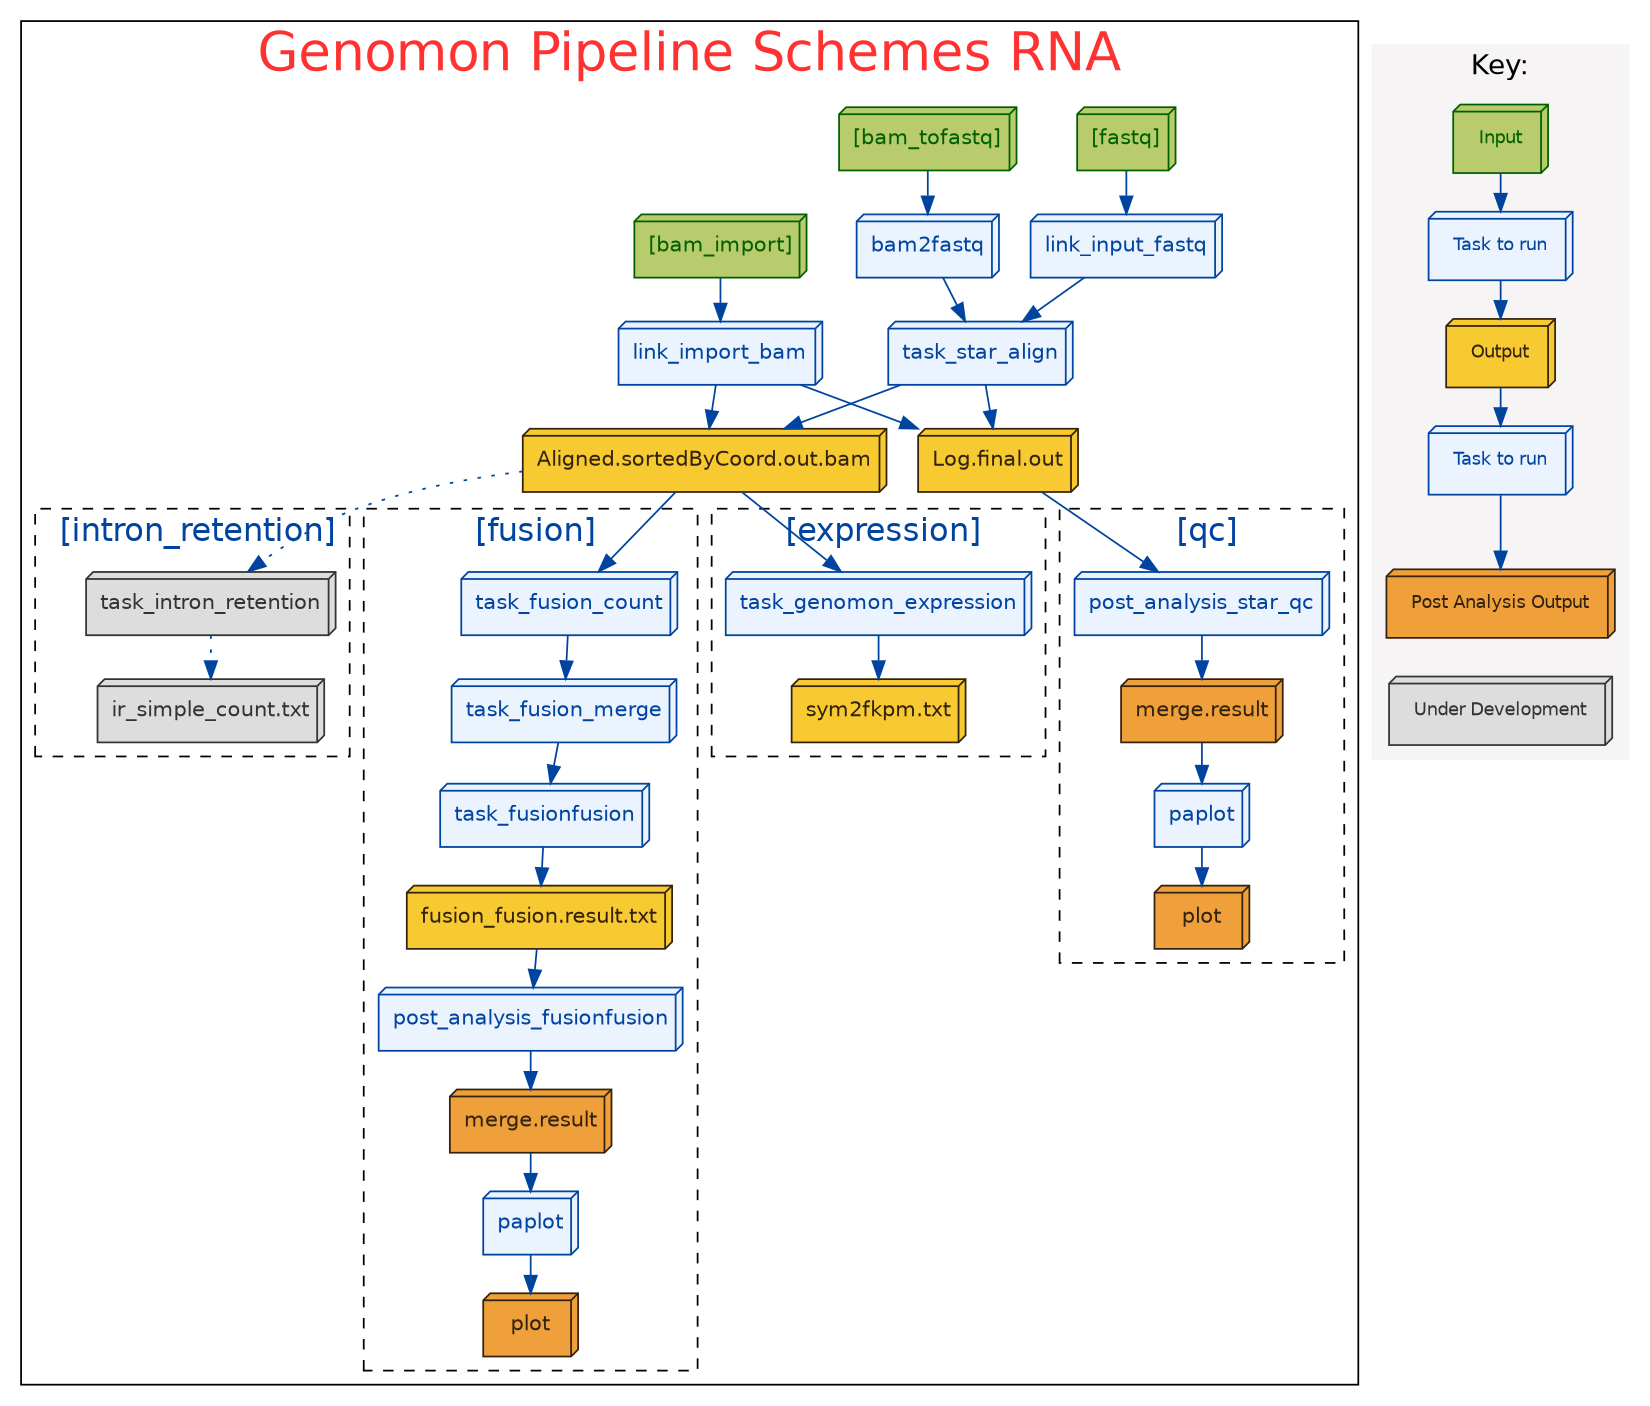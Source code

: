 digraph "Genomon Pipeline Schemes RNA"
{
	size = "11";
	splines = true;
	fontsize = "30";
	ranksep = 0.3;
	node[fontname = "helvetica", fontsize="12"];
	graph[clusterrank = "local"];
	
	subgraph clustertasks
	{
		rank="min";
		fontname = "helvetica"
		fontcolor = "#FF3232";
		label = "Genomon Pipeline Schemes RNA";

		#### task
		# input
		tsk_input_bam2fastq     [color="#006000", fillcolor="#B8CC6E", fontcolor="#006000", shape=box3d, style=filled, label="[bam_tofastq]"];
		tsk_input_fastq         [color="#006000", fillcolor="#B8CC6E", fontcolor="#006000", shape=box3d, style=filled, label="[fastq]"];
		tsk_input_bamimport     [color="#006000", fillcolor="#B8CC6E", fontcolor="#006000", shape=box3d, style=filled, label="[bam_import]"];

		# stage
		tsk_bam2fastq           [color="#0044A0", fillcolor="#EBF3FF", fontcolor="#0044A0", shape=box3d, style=filled, label="bam2fastq"];
		tsk_link_import_bam     [color="#0044A0", fillcolor="#EBF3FF", fontcolor="#0044A0", shape=box3d, style=filled, label="link_import_bam"];
		tsk_link_input_fastq    [color="#0044A0", fillcolor="#EBF3FF", fontcolor="#0044A0", shape=box3d, style=filled, label="link_input_fastq"];
		tsk_star                [color="#0044A0", fillcolor="#EBF3FF", fontcolor="#0044A0", shape=box3d, style=filled, label="task_star_align"];

		# output
		out_star                [color="#33220D", fillcolor="#F8CA31", fontcolor="#33220D", shape=box3d, style=filled, label="Aligned.sortedByCoord.out.bam"];
		out_starqc              [color="#33220D", fillcolor="#F8CA31", fontcolor="#33220D", shape=box3d, style=filled, label="Log.final.out"];

		#### link
		# input
		tsk_input_bam2fastq -> tsk_bam2fastq[color="#0044A0"];
		tsk_input_fastq -> tsk_link_input_fastq[color="#0044A0"];
		tsk_input_bamimport -> tsk_link_import_bam[color="#0044A0"];

		# stage
		tsk_bam2fastq -> tsk_star[color="#0044A0"];
		tsk_link_input_fastq -> tsk_star[color="#0044A0"];

		tsk_star -> out_star[color="#0044A0"];
		tsk_star -> out_starqc[color="#0044A0"];
		tsk_link_import_bam -> out_star[color="#0044A0"];
		tsk_link_import_bam -> out_starqc[color="#0044A0"];

		out_star -> tsk_f_count[color="#0044A0"];
		out_star -> tsk_e_expression[color="#0044A0"];
		out_starqc -> tsk_q_pa[color="#0044A0"];

		out_star -> tsk_i_retention[color="#0044A0", style="dotted"];
		
		subgraph clustertasks_fusion
		{
			#rank="min";
			fontname = "helvetica";
			fontcolor = "#0044A0";
			fontsize = "18";
			label = " [fusion]";
			style = dashed;

			#### task
			tsk_f_count         [color="#0044A0", fillcolor="#EBF3FF", fontcolor="#0044A0", shape=box3d, style=filled, label="task_fusion_count"];
			tsk_f_merge         [color="#0044A0", fillcolor="#EBF3FF", fontcolor="#0044A0", shape=box3d, style=filled, label="task_fusion_merge"];
			tsk_f_fusion        [color="#0044A0", fillcolor="#EBF3FF", fontcolor="#0044A0", shape=box3d, style=filled, label="task_fusionfusion"];
			tsk_f_pa            [color="#0044A0", fillcolor="#EBF3FF", fontcolor="#0044A0", shape=box3d, style=filled, label="post_analysis_fusionfusion"];
			tsk_f_paplot        [color="#0044A0", fillcolor="#EBF3FF", fontcolor="#0044A0", shape=box3d, style=filled, label="paplot"];
			
			# output
			out_f_result        [color="#33220D", fillcolor="#F8CA31", fontcolor="#33220D", shape=box3d, style=filled, label="fusion_fusion.result.txt"];
			out_f_pa            [color="#33220D", fillcolor="#EFA03B", fontcolor="#33220D", shape=box3d, style=filled, label="merge.result"];
			out_f_paplot        [color="#33220D", fillcolor="#EFA03B", fontcolor="#33220D", shape=box3d, style=filled, label="plot"];

			#### link
			# stage
			tsk_f_count -> tsk_f_merge[color="#0044A0"];
			tsk_f_merge -> tsk_f_fusion[color="#0044A0"];
			
			# output
			tsk_f_fusion -> out_f_result[color="#0044A0"];

			# post_analysis
			out_f_result -> tsk_f_pa[color="#0044A0"];
			tsk_f_pa -> out_f_pa[color="#0044A0"];

			# paplot
			out_f_pa -> tsk_f_paplot[color="#0044A0"];
			tsk_f_paplot -> out_f_paplot[color="#0044A0"];
		}
		subgraph clustertasks_expression
		{
			#rank="min";
			fontname = "helvetica";
			fontcolor = "#0044A0";
			fontsize = "18";
			label = " [expression]";
			style = dashed;
        
			#### task
			tsk_e_expression    [color="#0044A0", fillcolor="#EBF3FF", fontcolor="#0044A0", shape=box3d, style=filled, label="task_genomon_expression"];
			#tsk_e_pa           [color="#0044A0", fillcolor="#EBF3FF", fontcolor="#0044A0", shape=box3d, style=filled, label="post_analysis_expression"];
			#tsk_e_paplot       [color="#0044A0", fillcolor="#EBF3FF", fontcolor="#0044A0", shape=box3d, style=filled, label="paplot"];
			
			# output
			out_e_result        [color="#33220D", fillcolor="#F8CA31", fontcolor="#33220D", shape=box3d, style=filled, label="sym2fkpm.txt"];
			#out_e_pa           [color="#33220D", fillcolor="#EFA03B", fontcolor="#33220D", shape=box3d, style=filled, label="merge.result"];
			#out_e_paplot       [color="#33220D", fillcolor="#EFA03B", fontcolor="#33220D", shape=box3d, style=filled, label="plot"];
			
        
			#### lines
			# stage
			tsk_e_expression -> out_e_result[color="#0044A0"];
			
			# post_analysis
			#out_e_result -> tsk_e_pa[color="#0044A0"];
			#tsk_e_pa -> out_e_pa[color="#0044A0"];
        
			# paplot
			#out_e_pa -> tsk_e_paplot[color="#0044A0"];
			#tsk_e_paplot -> out_e_paplot[color="#0044A0"];
		}
		subgraph clustertasks_intron
		{
			#rank="min";
			fontname = "helvetica";
			fontcolor = "#0044A0";
			fontsize = "18";
			label = " [intron_retention]";
			style = dashed;
        
			#### task
			tsk_i_retention     [color="#333333", fillcolor="#DDDDDD", fontcolor="#333333", shape=box3d, style=filled, label="task_intron_retention"];
			#tsk_i_retention    [color="#0044A0", fillcolor="#EBF3FF", fontcolor="#0044A0", shape=box3d, style=filled, label="task_intron_retention"];
			#tsk_i_pa           [color="#0044A0", fillcolor="#EBF3FF", fontcolor="#0044A0", shape=box3d, style=filled, label="post_analysis_ir"];
			#tsk_i_paplot       [color="#0044A0", fillcolor="#EBF3FF", fontcolor="#0044A0", shape=box3d, style=filled, label="paplot"];
			
			# output
			out_i_result        [color="#333333", fillcolor="#DDDDDD", fontcolor="#333333", shape=box3d, style=filled, label="ir_simple_count.txt"];
			#out_i_result       [color="#33220D", fillcolor="#F8CA31", fontcolor="#33220D", shape=box3d, style=filled, label="ir_simple_count.txt"];
			#out_i_pa           [color="#33220D", fillcolor="#EFA03B", fontcolor="#33220D", shape=box3d, style=filled, label="merge.result"];
			#out_i_paplot       [color="#33220D", fillcolor="#EFA03B", fontcolor="#33220D", shape=box3d, style=filled, label="plot"];
			
        
			#### link
			# stage
			tsk_i_retention -> out_i_result[color="#0044A0", style="dotted"];
			
			# post_analysis
			#out_i_result -> tsk_i_pa[color="#0044A0"];
			#tsk_i_pa -> out_i_pa[color="#0044A0"];
        
			# paplot
			#out_i_pa -> tsk_i_paplot[color="#0044A0"];
			#tsk_i_paplot -> out_i_paplot[color="#0044A0"];
		}
		subgraph clustertasks_starqc
		{
			#rank="min";
			fontname = "helvetica";
			fontcolor = "#0044A0";
			fontsize = "18";
			label = " [qc]";
			style = dashed;

			#### task
			tsk_q_pa            [color="#0044A0", fillcolor="#EBF3FF", fontcolor="#0044A0", shape=box3d, style=filled, label="post_analysis_star_qc"];
			tsk_q_paplot        [color="#0044A0", fillcolor="#EBF3FF", fontcolor="#0044A0", shape=box3d, style=filled, label="paplot"];
			
			# output
			out_q_pa            [color="#33220D", fillcolor="#EFA03B", fontcolor="#33220D", shape=box3d, style=filled, label="merge.result"];
			out_q_paplot        [color="#33220D", fillcolor="#EFA03B", fontcolor="#33220D", shape=box3d, style=filled, label="plot"];
			

			#### link
			# post_analysis
			tsk_q_pa -> out_q_pa[color="#0044A0"];

			# paplot
			out_q_pa -> tsk_q_paplot[color="#0044A0"];
			tsk_q_paplot -> out_q_paplot[color="#0044A0"];
		}
	}
	
	subgraph clusterkey1
	{
		rank = "min";
		style  = filled;
		
		fontname = "helvetica"
		fontsize = 16;
		color = "#F6F4F4";
		label = "Key:"

		node[margin="0.2,0.2", fontname = "helvetica", fontsize="10"];
		k1[color="#006000", fillcolor="#B8CC6E", fontcolor="#006000", label="Input", shape=box3d, style=filled];
		k2[color="#0044A0", fillcolor="#EBF3FF", fontcolor="#0044A0", label="Task to run", shape=box3d, style=filled];
		k3[color="#33220D", fillcolor="#F8CA31", fontcolor="#33220D", label="Output", shape=box3d, style=filled];
		k4[color="#0044A0", fillcolor="#EBF3FF", fontcolor="#0044A0", label="Task to run", shape=box3d, style=filled];
		k5[color="#33220D", fillcolor="#EFA03B", fontcolor="#33220D", label="Post Analysis Output", shape=box3d, style=filled];
		k1 -> k2[color="#0044A0", arrowtype=normal];
		k2 -> k3[color="#0044A0", arrowtype=normal];
		k3 -> k4[color="#0044A0", arrowtype=normal];
		k4 -> k5[color="#0044A0", arrowtype=normal];
		
		under_develop[color="#333333", fillcolor="#DDDDDD", fontcolor="#333333", label="Under Development", shape=box3d, style=filled];
		k5 -> under_develop[style=invis];
	}
}
